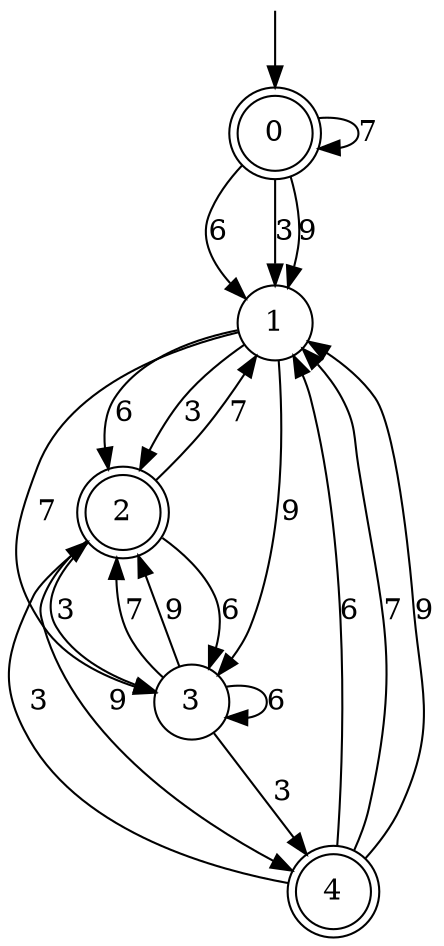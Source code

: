 digraph g {

	s0 [shape="doublecircle" label="0"];
	s1 [shape="circle" label="1"];
	s2 [shape="doublecircle" label="2"];
	s3 [shape="circle" label="3"];
	s4 [shape="doublecircle" label="4"];
	s0 -> s1 [label="6"];
	s0 -> s1 [label="3"];
	s0 -> s0 [label="7"];
	s0 -> s1 [label="9"];
	s1 -> s2 [label="6"];
	s1 -> s2 [label="3"];
	s1 -> s3 [label="7"];
	s1 -> s3 [label="9"];
	s2 -> s3 [label="6"];
	s2 -> s3 [label="3"];
	s2 -> s1 [label="7"];
	s2 -> s4 [label="9"];
	s3 -> s3 [label="6"];
	s3 -> s4 [label="3"];
	s3 -> s2 [label="7"];
	s3 -> s2 [label="9"];
	s4 -> s1 [label="6"];
	s4 -> s2 [label="3"];
	s4 -> s1 [label="7"];
	s4 -> s1 [label="9"];

__start0 [label="" shape="none" width="0" height="0"];
__start0 -> s0;

}
